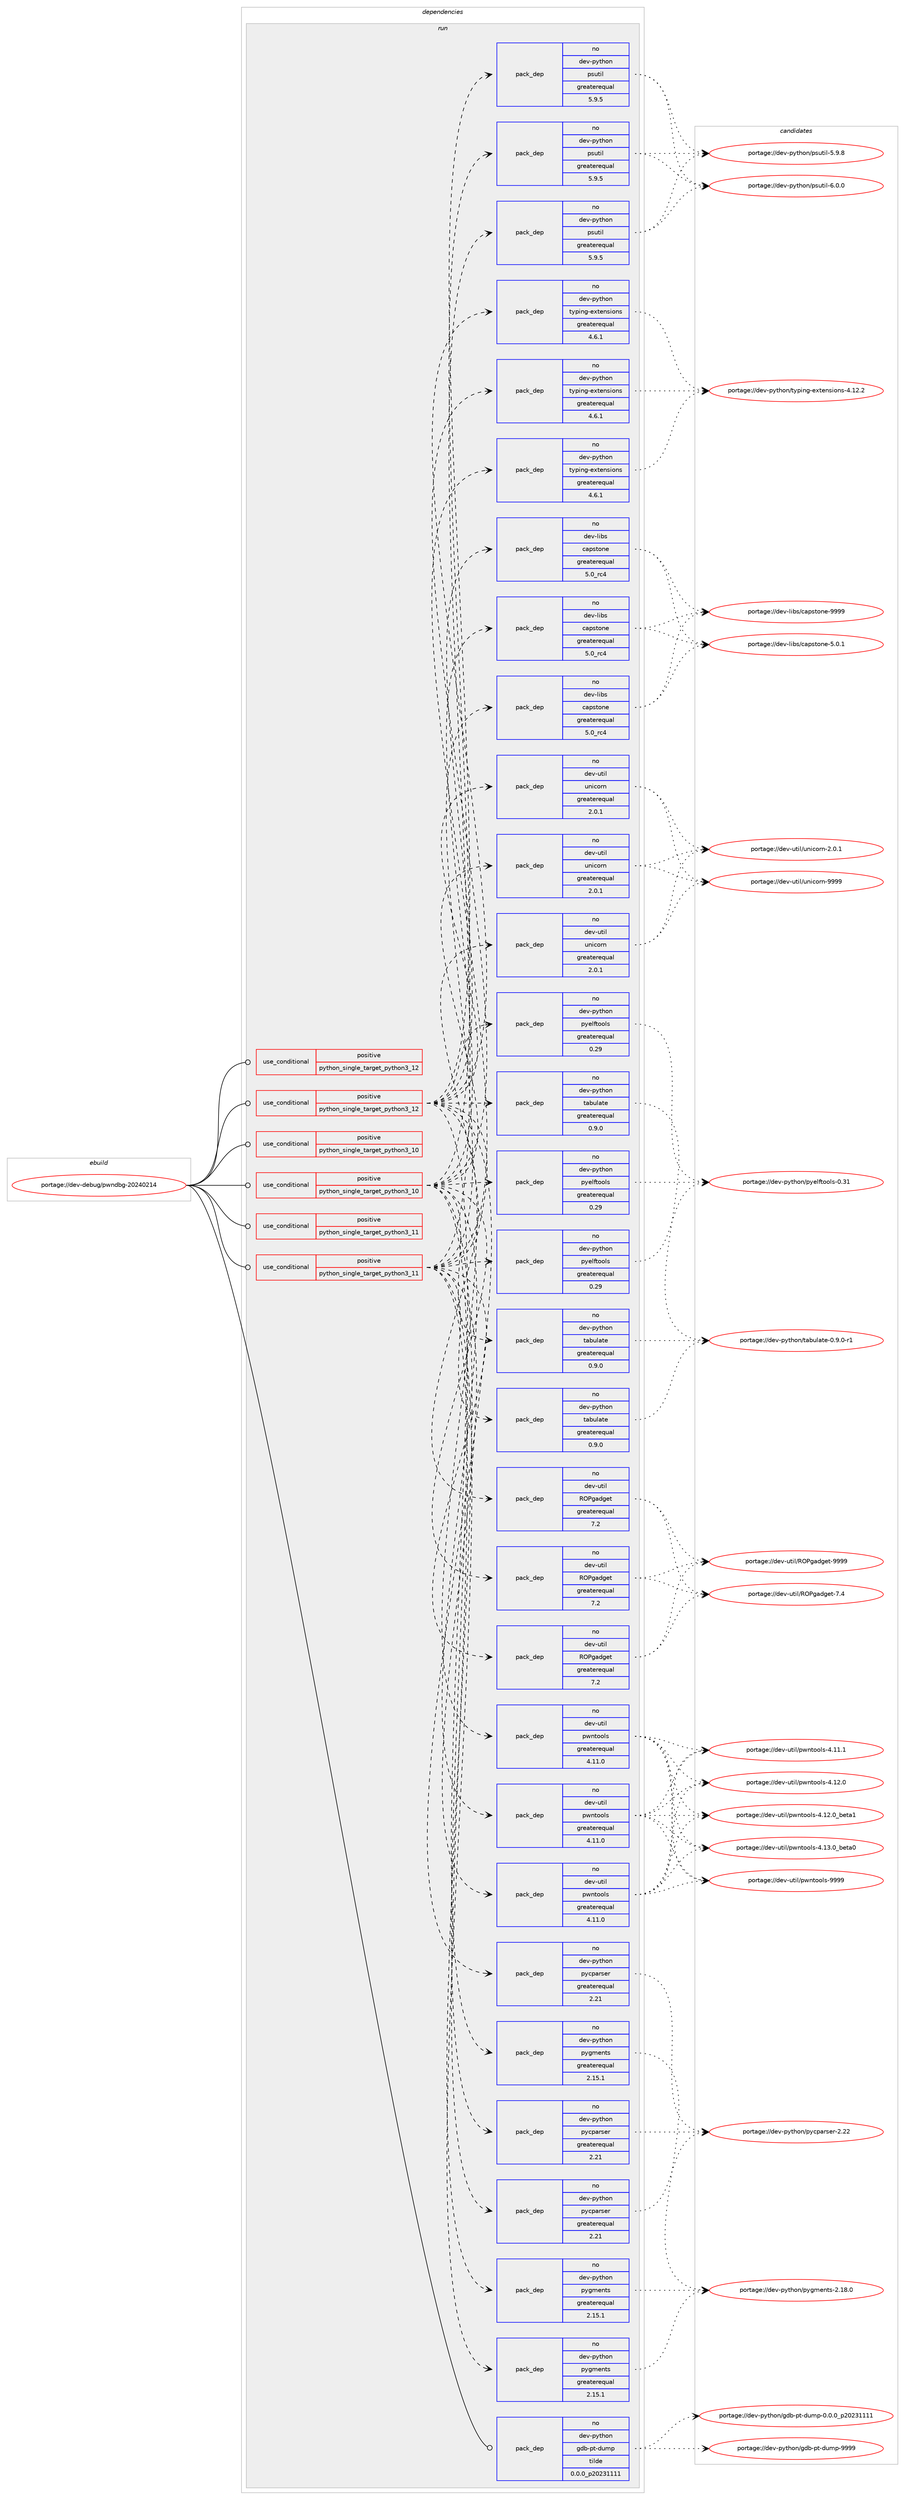 digraph prolog {

# *************
# Graph options
# *************

newrank=true;
concentrate=true;
compound=true;
graph [rankdir=LR,fontname=Helvetica,fontsize=10,ranksep=1.5];#, ranksep=2.5, nodesep=0.2];
edge  [arrowhead=vee];
node  [fontname=Helvetica,fontsize=10];

# **********
# The ebuild
# **********

subgraph cluster_leftcol {
color=gray;
rank=same;
label=<<i>ebuild</i>>;
id [label="portage://dev-debug/pwndbg-20240214", color=red, width=4, href="../dev-debug/pwndbg-20240214.svg"];
}

# ****************
# The dependencies
# ****************

subgraph cluster_midcol {
color=gray;
label=<<i>dependencies</i>>;
subgraph cluster_compile {
fillcolor="#eeeeee";
style=filled;
label=<<i>compile</i>>;
}
subgraph cluster_compileandrun {
fillcolor="#eeeeee";
style=filled;
label=<<i>compile and run</i>>;
}
subgraph cluster_run {
fillcolor="#eeeeee";
style=filled;
label=<<i>run</i>>;
subgraph cond18662 {
dependency32838 [label=<<TABLE BORDER="0" CELLBORDER="1" CELLSPACING="0" CELLPADDING="4"><TR><TD ROWSPAN="3" CELLPADDING="10">use_conditional</TD></TR><TR><TD>positive</TD></TR><TR><TD>python_single_target_python3_10</TD></TR></TABLE>>, shape=none, color=red];
# *** BEGIN UNKNOWN DEPENDENCY TYPE (TODO) ***
# dependency32838 -> package_dependency(portage://dev-debug/pwndbg-20240214,run,no,dev-lang,python,none,[,,],[slot(3.10)],[])
# *** END UNKNOWN DEPENDENCY TYPE (TODO) ***

}
id:e -> dependency32838:w [weight=20,style="solid",arrowhead="odot"];
subgraph cond18663 {
dependency32839 [label=<<TABLE BORDER="0" CELLBORDER="1" CELLSPACING="0" CELLPADDING="4"><TR><TD ROWSPAN="3" CELLPADDING="10">use_conditional</TD></TR><TR><TD>positive</TD></TR><TR><TD>python_single_target_python3_10</TD></TR></TABLE>>, shape=none, color=red];
subgraph pack13254 {
dependency32840 [label=<<TABLE BORDER="0" CELLBORDER="1" CELLSPACING="0" CELLPADDING="4" WIDTH="220"><TR><TD ROWSPAN="6" CELLPADDING="30">pack_dep</TD></TR><TR><TD WIDTH="110">no</TD></TR><TR><TD>dev-libs</TD></TR><TR><TD>capstone</TD></TR><TR><TD>greaterequal</TD></TR><TR><TD>5.0_rc4</TD></TR></TABLE>>, shape=none, color=blue];
}
dependency32839:e -> dependency32840:w [weight=20,style="dashed",arrowhead="vee"];
subgraph pack13255 {
dependency32841 [label=<<TABLE BORDER="0" CELLBORDER="1" CELLSPACING="0" CELLPADDING="4" WIDTH="220"><TR><TD ROWSPAN="6" CELLPADDING="30">pack_dep</TD></TR><TR><TD WIDTH="110">no</TD></TR><TR><TD>dev-python</TD></TR><TR><TD>psutil</TD></TR><TR><TD>greaterequal</TD></TR><TR><TD>5.9.5</TD></TR></TABLE>>, shape=none, color=blue];
}
dependency32839:e -> dependency32841:w [weight=20,style="dashed",arrowhead="vee"];
subgraph pack13256 {
dependency32842 [label=<<TABLE BORDER="0" CELLBORDER="1" CELLSPACING="0" CELLPADDING="4" WIDTH="220"><TR><TD ROWSPAN="6" CELLPADDING="30">pack_dep</TD></TR><TR><TD WIDTH="110">no</TD></TR><TR><TD>dev-python</TD></TR><TR><TD>pycparser</TD></TR><TR><TD>greaterequal</TD></TR><TR><TD>2.21</TD></TR></TABLE>>, shape=none, color=blue];
}
dependency32839:e -> dependency32842:w [weight=20,style="dashed",arrowhead="vee"];
subgraph pack13257 {
dependency32843 [label=<<TABLE BORDER="0" CELLBORDER="1" CELLSPACING="0" CELLPADDING="4" WIDTH="220"><TR><TD ROWSPAN="6" CELLPADDING="30">pack_dep</TD></TR><TR><TD WIDTH="110">no</TD></TR><TR><TD>dev-python</TD></TR><TR><TD>pyelftools</TD></TR><TR><TD>greaterequal</TD></TR><TR><TD>0.29</TD></TR></TABLE>>, shape=none, color=blue];
}
dependency32839:e -> dependency32843:w [weight=20,style="dashed",arrowhead="vee"];
subgraph pack13258 {
dependency32844 [label=<<TABLE BORDER="0" CELLBORDER="1" CELLSPACING="0" CELLPADDING="4" WIDTH="220"><TR><TD ROWSPAN="6" CELLPADDING="30">pack_dep</TD></TR><TR><TD WIDTH="110">no</TD></TR><TR><TD>dev-python</TD></TR><TR><TD>pygments</TD></TR><TR><TD>greaterequal</TD></TR><TR><TD>2.15.1</TD></TR></TABLE>>, shape=none, color=blue];
}
dependency32839:e -> dependency32844:w [weight=20,style="dashed",arrowhead="vee"];
subgraph pack13259 {
dependency32845 [label=<<TABLE BORDER="0" CELLBORDER="1" CELLSPACING="0" CELLPADDING="4" WIDTH="220"><TR><TD ROWSPAN="6" CELLPADDING="30">pack_dep</TD></TR><TR><TD WIDTH="110">no</TD></TR><TR><TD>dev-python</TD></TR><TR><TD>tabulate</TD></TR><TR><TD>greaterequal</TD></TR><TR><TD>0.9.0</TD></TR></TABLE>>, shape=none, color=blue];
}
dependency32839:e -> dependency32845:w [weight=20,style="dashed",arrowhead="vee"];
subgraph pack13260 {
dependency32846 [label=<<TABLE BORDER="0" CELLBORDER="1" CELLSPACING="0" CELLPADDING="4" WIDTH="220"><TR><TD ROWSPAN="6" CELLPADDING="30">pack_dep</TD></TR><TR><TD WIDTH="110">no</TD></TR><TR><TD>dev-python</TD></TR><TR><TD>typing-extensions</TD></TR><TR><TD>greaterequal</TD></TR><TR><TD>4.6.1</TD></TR></TABLE>>, shape=none, color=blue];
}
dependency32839:e -> dependency32846:w [weight=20,style="dashed",arrowhead="vee"];
subgraph pack13261 {
dependency32847 [label=<<TABLE BORDER="0" CELLBORDER="1" CELLSPACING="0" CELLPADDING="4" WIDTH="220"><TR><TD ROWSPAN="6" CELLPADDING="30">pack_dep</TD></TR><TR><TD WIDTH="110">no</TD></TR><TR><TD>dev-util</TD></TR><TR><TD>pwntools</TD></TR><TR><TD>greaterequal</TD></TR><TR><TD>4.11.0</TD></TR></TABLE>>, shape=none, color=blue];
}
dependency32839:e -> dependency32847:w [weight=20,style="dashed",arrowhead="vee"];
subgraph pack13262 {
dependency32848 [label=<<TABLE BORDER="0" CELLBORDER="1" CELLSPACING="0" CELLPADDING="4" WIDTH="220"><TR><TD ROWSPAN="6" CELLPADDING="30">pack_dep</TD></TR><TR><TD WIDTH="110">no</TD></TR><TR><TD>dev-util</TD></TR><TR><TD>ROPgadget</TD></TR><TR><TD>greaterequal</TD></TR><TR><TD>7.2</TD></TR></TABLE>>, shape=none, color=blue];
}
dependency32839:e -> dependency32848:w [weight=20,style="dashed",arrowhead="vee"];
subgraph pack13263 {
dependency32849 [label=<<TABLE BORDER="0" CELLBORDER="1" CELLSPACING="0" CELLPADDING="4" WIDTH="220"><TR><TD ROWSPAN="6" CELLPADDING="30">pack_dep</TD></TR><TR><TD WIDTH="110">no</TD></TR><TR><TD>dev-util</TD></TR><TR><TD>unicorn</TD></TR><TR><TD>greaterequal</TD></TR><TR><TD>2.0.1</TD></TR></TABLE>>, shape=none, color=blue];
}
dependency32839:e -> dependency32849:w [weight=20,style="dashed",arrowhead="vee"];
}
id:e -> dependency32839:w [weight=20,style="solid",arrowhead="odot"];
subgraph cond18664 {
dependency32850 [label=<<TABLE BORDER="0" CELLBORDER="1" CELLSPACING="0" CELLPADDING="4"><TR><TD ROWSPAN="3" CELLPADDING="10">use_conditional</TD></TR><TR><TD>positive</TD></TR><TR><TD>python_single_target_python3_11</TD></TR></TABLE>>, shape=none, color=red];
# *** BEGIN UNKNOWN DEPENDENCY TYPE (TODO) ***
# dependency32850 -> package_dependency(portage://dev-debug/pwndbg-20240214,run,no,dev-lang,python,none,[,,],[slot(3.11)],[])
# *** END UNKNOWN DEPENDENCY TYPE (TODO) ***

}
id:e -> dependency32850:w [weight=20,style="solid",arrowhead="odot"];
subgraph cond18665 {
dependency32851 [label=<<TABLE BORDER="0" CELLBORDER="1" CELLSPACING="0" CELLPADDING="4"><TR><TD ROWSPAN="3" CELLPADDING="10">use_conditional</TD></TR><TR><TD>positive</TD></TR><TR><TD>python_single_target_python3_11</TD></TR></TABLE>>, shape=none, color=red];
subgraph pack13264 {
dependency32852 [label=<<TABLE BORDER="0" CELLBORDER="1" CELLSPACING="0" CELLPADDING="4" WIDTH="220"><TR><TD ROWSPAN="6" CELLPADDING="30">pack_dep</TD></TR><TR><TD WIDTH="110">no</TD></TR><TR><TD>dev-libs</TD></TR><TR><TD>capstone</TD></TR><TR><TD>greaterequal</TD></TR><TR><TD>5.0_rc4</TD></TR></TABLE>>, shape=none, color=blue];
}
dependency32851:e -> dependency32852:w [weight=20,style="dashed",arrowhead="vee"];
subgraph pack13265 {
dependency32853 [label=<<TABLE BORDER="0" CELLBORDER="1" CELLSPACING="0" CELLPADDING="4" WIDTH="220"><TR><TD ROWSPAN="6" CELLPADDING="30">pack_dep</TD></TR><TR><TD WIDTH="110">no</TD></TR><TR><TD>dev-python</TD></TR><TR><TD>psutil</TD></TR><TR><TD>greaterequal</TD></TR><TR><TD>5.9.5</TD></TR></TABLE>>, shape=none, color=blue];
}
dependency32851:e -> dependency32853:w [weight=20,style="dashed",arrowhead="vee"];
subgraph pack13266 {
dependency32854 [label=<<TABLE BORDER="0" CELLBORDER="1" CELLSPACING="0" CELLPADDING="4" WIDTH="220"><TR><TD ROWSPAN="6" CELLPADDING="30">pack_dep</TD></TR><TR><TD WIDTH="110">no</TD></TR><TR><TD>dev-python</TD></TR><TR><TD>pycparser</TD></TR><TR><TD>greaterequal</TD></TR><TR><TD>2.21</TD></TR></TABLE>>, shape=none, color=blue];
}
dependency32851:e -> dependency32854:w [weight=20,style="dashed",arrowhead="vee"];
subgraph pack13267 {
dependency32855 [label=<<TABLE BORDER="0" CELLBORDER="1" CELLSPACING="0" CELLPADDING="4" WIDTH="220"><TR><TD ROWSPAN="6" CELLPADDING="30">pack_dep</TD></TR><TR><TD WIDTH="110">no</TD></TR><TR><TD>dev-python</TD></TR><TR><TD>pyelftools</TD></TR><TR><TD>greaterequal</TD></TR><TR><TD>0.29</TD></TR></TABLE>>, shape=none, color=blue];
}
dependency32851:e -> dependency32855:w [weight=20,style="dashed",arrowhead="vee"];
subgraph pack13268 {
dependency32856 [label=<<TABLE BORDER="0" CELLBORDER="1" CELLSPACING="0" CELLPADDING="4" WIDTH="220"><TR><TD ROWSPAN="6" CELLPADDING="30">pack_dep</TD></TR><TR><TD WIDTH="110">no</TD></TR><TR><TD>dev-python</TD></TR><TR><TD>pygments</TD></TR><TR><TD>greaterequal</TD></TR><TR><TD>2.15.1</TD></TR></TABLE>>, shape=none, color=blue];
}
dependency32851:e -> dependency32856:w [weight=20,style="dashed",arrowhead="vee"];
subgraph pack13269 {
dependency32857 [label=<<TABLE BORDER="0" CELLBORDER="1" CELLSPACING="0" CELLPADDING="4" WIDTH="220"><TR><TD ROWSPAN="6" CELLPADDING="30">pack_dep</TD></TR><TR><TD WIDTH="110">no</TD></TR><TR><TD>dev-python</TD></TR><TR><TD>tabulate</TD></TR><TR><TD>greaterequal</TD></TR><TR><TD>0.9.0</TD></TR></TABLE>>, shape=none, color=blue];
}
dependency32851:e -> dependency32857:w [weight=20,style="dashed",arrowhead="vee"];
subgraph pack13270 {
dependency32858 [label=<<TABLE BORDER="0" CELLBORDER="1" CELLSPACING="0" CELLPADDING="4" WIDTH="220"><TR><TD ROWSPAN="6" CELLPADDING="30">pack_dep</TD></TR><TR><TD WIDTH="110">no</TD></TR><TR><TD>dev-python</TD></TR><TR><TD>typing-extensions</TD></TR><TR><TD>greaterequal</TD></TR><TR><TD>4.6.1</TD></TR></TABLE>>, shape=none, color=blue];
}
dependency32851:e -> dependency32858:w [weight=20,style="dashed",arrowhead="vee"];
subgraph pack13271 {
dependency32859 [label=<<TABLE BORDER="0" CELLBORDER="1" CELLSPACING="0" CELLPADDING="4" WIDTH="220"><TR><TD ROWSPAN="6" CELLPADDING="30">pack_dep</TD></TR><TR><TD WIDTH="110">no</TD></TR><TR><TD>dev-util</TD></TR><TR><TD>pwntools</TD></TR><TR><TD>greaterequal</TD></TR><TR><TD>4.11.0</TD></TR></TABLE>>, shape=none, color=blue];
}
dependency32851:e -> dependency32859:w [weight=20,style="dashed",arrowhead="vee"];
subgraph pack13272 {
dependency32860 [label=<<TABLE BORDER="0" CELLBORDER="1" CELLSPACING="0" CELLPADDING="4" WIDTH="220"><TR><TD ROWSPAN="6" CELLPADDING="30">pack_dep</TD></TR><TR><TD WIDTH="110">no</TD></TR><TR><TD>dev-util</TD></TR><TR><TD>ROPgadget</TD></TR><TR><TD>greaterequal</TD></TR><TR><TD>7.2</TD></TR></TABLE>>, shape=none, color=blue];
}
dependency32851:e -> dependency32860:w [weight=20,style="dashed",arrowhead="vee"];
subgraph pack13273 {
dependency32861 [label=<<TABLE BORDER="0" CELLBORDER="1" CELLSPACING="0" CELLPADDING="4" WIDTH="220"><TR><TD ROWSPAN="6" CELLPADDING="30">pack_dep</TD></TR><TR><TD WIDTH="110">no</TD></TR><TR><TD>dev-util</TD></TR><TR><TD>unicorn</TD></TR><TR><TD>greaterequal</TD></TR><TR><TD>2.0.1</TD></TR></TABLE>>, shape=none, color=blue];
}
dependency32851:e -> dependency32861:w [weight=20,style="dashed",arrowhead="vee"];
}
id:e -> dependency32851:w [weight=20,style="solid",arrowhead="odot"];
subgraph cond18666 {
dependency32862 [label=<<TABLE BORDER="0" CELLBORDER="1" CELLSPACING="0" CELLPADDING="4"><TR><TD ROWSPAN="3" CELLPADDING="10">use_conditional</TD></TR><TR><TD>positive</TD></TR><TR><TD>python_single_target_python3_12</TD></TR></TABLE>>, shape=none, color=red];
# *** BEGIN UNKNOWN DEPENDENCY TYPE (TODO) ***
# dependency32862 -> package_dependency(portage://dev-debug/pwndbg-20240214,run,no,dev-lang,python,none,[,,],[slot(3.12)],[])
# *** END UNKNOWN DEPENDENCY TYPE (TODO) ***

}
id:e -> dependency32862:w [weight=20,style="solid",arrowhead="odot"];
subgraph cond18667 {
dependency32863 [label=<<TABLE BORDER="0" CELLBORDER="1" CELLSPACING="0" CELLPADDING="4"><TR><TD ROWSPAN="3" CELLPADDING="10">use_conditional</TD></TR><TR><TD>positive</TD></TR><TR><TD>python_single_target_python3_12</TD></TR></TABLE>>, shape=none, color=red];
subgraph pack13274 {
dependency32864 [label=<<TABLE BORDER="0" CELLBORDER="1" CELLSPACING="0" CELLPADDING="4" WIDTH="220"><TR><TD ROWSPAN="6" CELLPADDING="30">pack_dep</TD></TR><TR><TD WIDTH="110">no</TD></TR><TR><TD>dev-libs</TD></TR><TR><TD>capstone</TD></TR><TR><TD>greaterequal</TD></TR><TR><TD>5.0_rc4</TD></TR></TABLE>>, shape=none, color=blue];
}
dependency32863:e -> dependency32864:w [weight=20,style="dashed",arrowhead="vee"];
subgraph pack13275 {
dependency32865 [label=<<TABLE BORDER="0" CELLBORDER="1" CELLSPACING="0" CELLPADDING="4" WIDTH="220"><TR><TD ROWSPAN="6" CELLPADDING="30">pack_dep</TD></TR><TR><TD WIDTH="110">no</TD></TR><TR><TD>dev-python</TD></TR><TR><TD>psutil</TD></TR><TR><TD>greaterequal</TD></TR><TR><TD>5.9.5</TD></TR></TABLE>>, shape=none, color=blue];
}
dependency32863:e -> dependency32865:w [weight=20,style="dashed",arrowhead="vee"];
subgraph pack13276 {
dependency32866 [label=<<TABLE BORDER="0" CELLBORDER="1" CELLSPACING="0" CELLPADDING="4" WIDTH="220"><TR><TD ROWSPAN="6" CELLPADDING="30">pack_dep</TD></TR><TR><TD WIDTH="110">no</TD></TR><TR><TD>dev-python</TD></TR><TR><TD>pycparser</TD></TR><TR><TD>greaterequal</TD></TR><TR><TD>2.21</TD></TR></TABLE>>, shape=none, color=blue];
}
dependency32863:e -> dependency32866:w [weight=20,style="dashed",arrowhead="vee"];
subgraph pack13277 {
dependency32867 [label=<<TABLE BORDER="0" CELLBORDER="1" CELLSPACING="0" CELLPADDING="4" WIDTH="220"><TR><TD ROWSPAN="6" CELLPADDING="30">pack_dep</TD></TR><TR><TD WIDTH="110">no</TD></TR><TR><TD>dev-python</TD></TR><TR><TD>pyelftools</TD></TR><TR><TD>greaterequal</TD></TR><TR><TD>0.29</TD></TR></TABLE>>, shape=none, color=blue];
}
dependency32863:e -> dependency32867:w [weight=20,style="dashed",arrowhead="vee"];
subgraph pack13278 {
dependency32868 [label=<<TABLE BORDER="0" CELLBORDER="1" CELLSPACING="0" CELLPADDING="4" WIDTH="220"><TR><TD ROWSPAN="6" CELLPADDING="30">pack_dep</TD></TR><TR><TD WIDTH="110">no</TD></TR><TR><TD>dev-python</TD></TR><TR><TD>pygments</TD></TR><TR><TD>greaterequal</TD></TR><TR><TD>2.15.1</TD></TR></TABLE>>, shape=none, color=blue];
}
dependency32863:e -> dependency32868:w [weight=20,style="dashed",arrowhead="vee"];
subgraph pack13279 {
dependency32869 [label=<<TABLE BORDER="0" CELLBORDER="1" CELLSPACING="0" CELLPADDING="4" WIDTH="220"><TR><TD ROWSPAN="6" CELLPADDING="30">pack_dep</TD></TR><TR><TD WIDTH="110">no</TD></TR><TR><TD>dev-python</TD></TR><TR><TD>tabulate</TD></TR><TR><TD>greaterequal</TD></TR><TR><TD>0.9.0</TD></TR></TABLE>>, shape=none, color=blue];
}
dependency32863:e -> dependency32869:w [weight=20,style="dashed",arrowhead="vee"];
subgraph pack13280 {
dependency32870 [label=<<TABLE BORDER="0" CELLBORDER="1" CELLSPACING="0" CELLPADDING="4" WIDTH="220"><TR><TD ROWSPAN="6" CELLPADDING="30">pack_dep</TD></TR><TR><TD WIDTH="110">no</TD></TR><TR><TD>dev-python</TD></TR><TR><TD>typing-extensions</TD></TR><TR><TD>greaterequal</TD></TR><TR><TD>4.6.1</TD></TR></TABLE>>, shape=none, color=blue];
}
dependency32863:e -> dependency32870:w [weight=20,style="dashed",arrowhead="vee"];
subgraph pack13281 {
dependency32871 [label=<<TABLE BORDER="0" CELLBORDER="1" CELLSPACING="0" CELLPADDING="4" WIDTH="220"><TR><TD ROWSPAN="6" CELLPADDING="30">pack_dep</TD></TR><TR><TD WIDTH="110">no</TD></TR><TR><TD>dev-util</TD></TR><TR><TD>pwntools</TD></TR><TR><TD>greaterequal</TD></TR><TR><TD>4.11.0</TD></TR></TABLE>>, shape=none, color=blue];
}
dependency32863:e -> dependency32871:w [weight=20,style="dashed",arrowhead="vee"];
subgraph pack13282 {
dependency32872 [label=<<TABLE BORDER="0" CELLBORDER="1" CELLSPACING="0" CELLPADDING="4" WIDTH="220"><TR><TD ROWSPAN="6" CELLPADDING="30">pack_dep</TD></TR><TR><TD WIDTH="110">no</TD></TR><TR><TD>dev-util</TD></TR><TR><TD>ROPgadget</TD></TR><TR><TD>greaterequal</TD></TR><TR><TD>7.2</TD></TR></TABLE>>, shape=none, color=blue];
}
dependency32863:e -> dependency32872:w [weight=20,style="dashed",arrowhead="vee"];
subgraph pack13283 {
dependency32873 [label=<<TABLE BORDER="0" CELLBORDER="1" CELLSPACING="0" CELLPADDING="4" WIDTH="220"><TR><TD ROWSPAN="6" CELLPADDING="30">pack_dep</TD></TR><TR><TD WIDTH="110">no</TD></TR><TR><TD>dev-util</TD></TR><TR><TD>unicorn</TD></TR><TR><TD>greaterequal</TD></TR><TR><TD>2.0.1</TD></TR></TABLE>>, shape=none, color=blue];
}
dependency32863:e -> dependency32873:w [weight=20,style="dashed",arrowhead="vee"];
}
id:e -> dependency32863:w [weight=20,style="solid",arrowhead="odot"];
# *** BEGIN UNKNOWN DEPENDENCY TYPE (TODO) ***
# id -> package_dependency(portage://dev-debug/pwndbg-20240214,run,no,dev-debug,gdb,none,[,,],[],[use(enable(python),none),use(optenable(python_single_target_python3_10),negative),use(optenable(python_single_target_python3_11),negative),use(optenable(python_single_target_python3_12),negative)])
# *** END UNKNOWN DEPENDENCY TYPE (TODO) ***

subgraph pack13284 {
dependency32874 [label=<<TABLE BORDER="0" CELLBORDER="1" CELLSPACING="0" CELLPADDING="4" WIDTH="220"><TR><TD ROWSPAN="6" CELLPADDING="30">pack_dep</TD></TR><TR><TD WIDTH="110">no</TD></TR><TR><TD>dev-python</TD></TR><TR><TD>gdb-pt-dump</TD></TR><TR><TD>tilde</TD></TR><TR><TD>0.0.0_p20231111</TD></TR></TABLE>>, shape=none, color=blue];
}
id:e -> dependency32874:w [weight=20,style="solid",arrowhead="odot"];
}
}

# **************
# The candidates
# **************

subgraph cluster_choices {
rank=same;
color=gray;
label=<<i>candidates</i>>;

subgraph choice13254 {
color=black;
nodesep=1;
choice1001011184510810598115479997112115116111110101455346484649 [label="portage://dev-libs/capstone-5.0.1", color=red, width=4,href="../dev-libs/capstone-5.0.1.svg"];
choice10010111845108105981154799971121151161111101014557575757 [label="portage://dev-libs/capstone-9999", color=red, width=4,href="../dev-libs/capstone-9999.svg"];
dependency32840:e -> choice1001011184510810598115479997112115116111110101455346484649:w [style=dotted,weight="100"];
dependency32840:e -> choice10010111845108105981154799971121151161111101014557575757:w [style=dotted,weight="100"];
}
subgraph choice13255 {
color=black;
nodesep=1;
choice1001011184511212111610411111047112115117116105108455346574656 [label="portage://dev-python/psutil-5.9.8", color=red, width=4,href="../dev-python/psutil-5.9.8.svg"];
choice1001011184511212111610411111047112115117116105108455446484648 [label="portage://dev-python/psutil-6.0.0", color=red, width=4,href="../dev-python/psutil-6.0.0.svg"];
dependency32841:e -> choice1001011184511212111610411111047112115117116105108455346574656:w [style=dotted,weight="100"];
dependency32841:e -> choice1001011184511212111610411111047112115117116105108455446484648:w [style=dotted,weight="100"];
}
subgraph choice13256 {
color=black;
nodesep=1;
choice100101118451121211161041111104711212199112971141151011144550465050 [label="portage://dev-python/pycparser-2.22", color=red, width=4,href="../dev-python/pycparser-2.22.svg"];
dependency32842:e -> choice100101118451121211161041111104711212199112971141151011144550465050:w [style=dotted,weight="100"];
}
subgraph choice13257 {
color=black;
nodesep=1;
choice10010111845112121116104111110471121211011081021161111111081154548465149 [label="portage://dev-python/pyelftools-0.31", color=red, width=4,href="../dev-python/pyelftools-0.31.svg"];
dependency32843:e -> choice10010111845112121116104111110471121211011081021161111111081154548465149:w [style=dotted,weight="100"];
}
subgraph choice13258 {
color=black;
nodesep=1;
choice100101118451121211161041111104711212110310910111011611545504649564648 [label="portage://dev-python/pygments-2.18.0", color=red, width=4,href="../dev-python/pygments-2.18.0.svg"];
dependency32844:e -> choice100101118451121211161041111104711212110310910111011611545504649564648:w [style=dotted,weight="100"];
}
subgraph choice13259 {
color=black;
nodesep=1;
choice10010111845112121116104111110471169798117108971161014548465746484511449 [label="portage://dev-python/tabulate-0.9.0-r1", color=red, width=4,href="../dev-python/tabulate-0.9.0-r1.svg"];
dependency32845:e -> choice10010111845112121116104111110471169798117108971161014548465746484511449:w [style=dotted,weight="100"];
}
subgraph choice13260 {
color=black;
nodesep=1;
choice10010111845112121116104111110471161211121051101034510112011610111011510511111011545524649504650 [label="portage://dev-python/typing-extensions-4.12.2", color=red, width=4,href="../dev-python/typing-extensions-4.12.2.svg"];
dependency32846:e -> choice10010111845112121116104111110471161211121051101034510112011610111011510511111011545524649504650:w [style=dotted,weight="100"];
}
subgraph choice13261 {
color=black;
nodesep=1;
choice100101118451171161051084711211911011611111110811545524649494649 [label="portage://dev-util/pwntools-4.11.1", color=red, width=4,href="../dev-util/pwntools-4.11.1.svg"];
choice100101118451171161051084711211911011611111110811545524649504648 [label="portage://dev-util/pwntools-4.12.0", color=red, width=4,href="../dev-util/pwntools-4.12.0.svg"];
choice10010111845117116105108471121191101161111111081154552464950464895981011169749 [label="portage://dev-util/pwntools-4.12.0_beta1", color=red, width=4,href="../dev-util/pwntools-4.12.0_beta1.svg"];
choice10010111845117116105108471121191101161111111081154552464951464895981011169748 [label="portage://dev-util/pwntools-4.13.0_beta0", color=red, width=4,href="../dev-util/pwntools-4.13.0_beta0.svg"];
choice10010111845117116105108471121191101161111111081154557575757 [label="portage://dev-util/pwntools-9999", color=red, width=4,href="../dev-util/pwntools-9999.svg"];
dependency32847:e -> choice100101118451171161051084711211911011611111110811545524649494649:w [style=dotted,weight="100"];
dependency32847:e -> choice100101118451171161051084711211911011611111110811545524649504648:w [style=dotted,weight="100"];
dependency32847:e -> choice10010111845117116105108471121191101161111111081154552464950464895981011169749:w [style=dotted,weight="100"];
dependency32847:e -> choice10010111845117116105108471121191101161111111081154552464951464895981011169748:w [style=dotted,weight="100"];
dependency32847:e -> choice10010111845117116105108471121191101161111111081154557575757:w [style=dotted,weight="100"];
}
subgraph choice13262 {
color=black;
nodesep=1;
choice10010111845117116105108478279801039710010310111645554652 [label="portage://dev-util/ROPgadget-7.4", color=red, width=4,href="../dev-util/ROPgadget-7.4.svg"];
choice1001011184511711610510847827980103971001031011164557575757 [label="portage://dev-util/ROPgadget-9999", color=red, width=4,href="../dev-util/ROPgadget-9999.svg"];
dependency32848:e -> choice10010111845117116105108478279801039710010310111645554652:w [style=dotted,weight="100"];
dependency32848:e -> choice1001011184511711610510847827980103971001031011164557575757:w [style=dotted,weight="100"];
}
subgraph choice13263 {
color=black;
nodesep=1;
choice100101118451171161051084711711010599111114110455046484649 [label="portage://dev-util/unicorn-2.0.1", color=red, width=4,href="../dev-util/unicorn-2.0.1.svg"];
choice1001011184511711610510847117110105991111141104557575757 [label="portage://dev-util/unicorn-9999", color=red, width=4,href="../dev-util/unicorn-9999.svg"];
dependency32849:e -> choice100101118451171161051084711711010599111114110455046484649:w [style=dotted,weight="100"];
dependency32849:e -> choice1001011184511711610510847117110105991111141104557575757:w [style=dotted,weight="100"];
}
subgraph choice13264 {
color=black;
nodesep=1;
choice1001011184510810598115479997112115116111110101455346484649 [label="portage://dev-libs/capstone-5.0.1", color=red, width=4,href="../dev-libs/capstone-5.0.1.svg"];
choice10010111845108105981154799971121151161111101014557575757 [label="portage://dev-libs/capstone-9999", color=red, width=4,href="../dev-libs/capstone-9999.svg"];
dependency32852:e -> choice1001011184510810598115479997112115116111110101455346484649:w [style=dotted,weight="100"];
dependency32852:e -> choice10010111845108105981154799971121151161111101014557575757:w [style=dotted,weight="100"];
}
subgraph choice13265 {
color=black;
nodesep=1;
choice1001011184511212111610411111047112115117116105108455346574656 [label="portage://dev-python/psutil-5.9.8", color=red, width=4,href="../dev-python/psutil-5.9.8.svg"];
choice1001011184511212111610411111047112115117116105108455446484648 [label="portage://dev-python/psutil-6.0.0", color=red, width=4,href="../dev-python/psutil-6.0.0.svg"];
dependency32853:e -> choice1001011184511212111610411111047112115117116105108455346574656:w [style=dotted,weight="100"];
dependency32853:e -> choice1001011184511212111610411111047112115117116105108455446484648:w [style=dotted,weight="100"];
}
subgraph choice13266 {
color=black;
nodesep=1;
choice100101118451121211161041111104711212199112971141151011144550465050 [label="portage://dev-python/pycparser-2.22", color=red, width=4,href="../dev-python/pycparser-2.22.svg"];
dependency32854:e -> choice100101118451121211161041111104711212199112971141151011144550465050:w [style=dotted,weight="100"];
}
subgraph choice13267 {
color=black;
nodesep=1;
choice10010111845112121116104111110471121211011081021161111111081154548465149 [label="portage://dev-python/pyelftools-0.31", color=red, width=4,href="../dev-python/pyelftools-0.31.svg"];
dependency32855:e -> choice10010111845112121116104111110471121211011081021161111111081154548465149:w [style=dotted,weight="100"];
}
subgraph choice13268 {
color=black;
nodesep=1;
choice100101118451121211161041111104711212110310910111011611545504649564648 [label="portage://dev-python/pygments-2.18.0", color=red, width=4,href="../dev-python/pygments-2.18.0.svg"];
dependency32856:e -> choice100101118451121211161041111104711212110310910111011611545504649564648:w [style=dotted,weight="100"];
}
subgraph choice13269 {
color=black;
nodesep=1;
choice10010111845112121116104111110471169798117108971161014548465746484511449 [label="portage://dev-python/tabulate-0.9.0-r1", color=red, width=4,href="../dev-python/tabulate-0.9.0-r1.svg"];
dependency32857:e -> choice10010111845112121116104111110471169798117108971161014548465746484511449:w [style=dotted,weight="100"];
}
subgraph choice13270 {
color=black;
nodesep=1;
choice10010111845112121116104111110471161211121051101034510112011610111011510511111011545524649504650 [label="portage://dev-python/typing-extensions-4.12.2", color=red, width=4,href="../dev-python/typing-extensions-4.12.2.svg"];
dependency32858:e -> choice10010111845112121116104111110471161211121051101034510112011610111011510511111011545524649504650:w [style=dotted,weight="100"];
}
subgraph choice13271 {
color=black;
nodesep=1;
choice100101118451171161051084711211911011611111110811545524649494649 [label="portage://dev-util/pwntools-4.11.1", color=red, width=4,href="../dev-util/pwntools-4.11.1.svg"];
choice100101118451171161051084711211911011611111110811545524649504648 [label="portage://dev-util/pwntools-4.12.0", color=red, width=4,href="../dev-util/pwntools-4.12.0.svg"];
choice10010111845117116105108471121191101161111111081154552464950464895981011169749 [label="portage://dev-util/pwntools-4.12.0_beta1", color=red, width=4,href="../dev-util/pwntools-4.12.0_beta1.svg"];
choice10010111845117116105108471121191101161111111081154552464951464895981011169748 [label="portage://dev-util/pwntools-4.13.0_beta0", color=red, width=4,href="../dev-util/pwntools-4.13.0_beta0.svg"];
choice10010111845117116105108471121191101161111111081154557575757 [label="portage://dev-util/pwntools-9999", color=red, width=4,href="../dev-util/pwntools-9999.svg"];
dependency32859:e -> choice100101118451171161051084711211911011611111110811545524649494649:w [style=dotted,weight="100"];
dependency32859:e -> choice100101118451171161051084711211911011611111110811545524649504648:w [style=dotted,weight="100"];
dependency32859:e -> choice10010111845117116105108471121191101161111111081154552464950464895981011169749:w [style=dotted,weight="100"];
dependency32859:e -> choice10010111845117116105108471121191101161111111081154552464951464895981011169748:w [style=dotted,weight="100"];
dependency32859:e -> choice10010111845117116105108471121191101161111111081154557575757:w [style=dotted,weight="100"];
}
subgraph choice13272 {
color=black;
nodesep=1;
choice10010111845117116105108478279801039710010310111645554652 [label="portage://dev-util/ROPgadget-7.4", color=red, width=4,href="../dev-util/ROPgadget-7.4.svg"];
choice1001011184511711610510847827980103971001031011164557575757 [label="portage://dev-util/ROPgadget-9999", color=red, width=4,href="../dev-util/ROPgadget-9999.svg"];
dependency32860:e -> choice10010111845117116105108478279801039710010310111645554652:w [style=dotted,weight="100"];
dependency32860:e -> choice1001011184511711610510847827980103971001031011164557575757:w [style=dotted,weight="100"];
}
subgraph choice13273 {
color=black;
nodesep=1;
choice100101118451171161051084711711010599111114110455046484649 [label="portage://dev-util/unicorn-2.0.1", color=red, width=4,href="../dev-util/unicorn-2.0.1.svg"];
choice1001011184511711610510847117110105991111141104557575757 [label="portage://dev-util/unicorn-9999", color=red, width=4,href="../dev-util/unicorn-9999.svg"];
dependency32861:e -> choice100101118451171161051084711711010599111114110455046484649:w [style=dotted,weight="100"];
dependency32861:e -> choice1001011184511711610510847117110105991111141104557575757:w [style=dotted,weight="100"];
}
subgraph choice13274 {
color=black;
nodesep=1;
choice1001011184510810598115479997112115116111110101455346484649 [label="portage://dev-libs/capstone-5.0.1", color=red, width=4,href="../dev-libs/capstone-5.0.1.svg"];
choice10010111845108105981154799971121151161111101014557575757 [label="portage://dev-libs/capstone-9999", color=red, width=4,href="../dev-libs/capstone-9999.svg"];
dependency32864:e -> choice1001011184510810598115479997112115116111110101455346484649:w [style=dotted,weight="100"];
dependency32864:e -> choice10010111845108105981154799971121151161111101014557575757:w [style=dotted,weight="100"];
}
subgraph choice13275 {
color=black;
nodesep=1;
choice1001011184511212111610411111047112115117116105108455346574656 [label="portage://dev-python/psutil-5.9.8", color=red, width=4,href="../dev-python/psutil-5.9.8.svg"];
choice1001011184511212111610411111047112115117116105108455446484648 [label="portage://dev-python/psutil-6.0.0", color=red, width=4,href="../dev-python/psutil-6.0.0.svg"];
dependency32865:e -> choice1001011184511212111610411111047112115117116105108455346574656:w [style=dotted,weight="100"];
dependency32865:e -> choice1001011184511212111610411111047112115117116105108455446484648:w [style=dotted,weight="100"];
}
subgraph choice13276 {
color=black;
nodesep=1;
choice100101118451121211161041111104711212199112971141151011144550465050 [label="portage://dev-python/pycparser-2.22", color=red, width=4,href="../dev-python/pycparser-2.22.svg"];
dependency32866:e -> choice100101118451121211161041111104711212199112971141151011144550465050:w [style=dotted,weight="100"];
}
subgraph choice13277 {
color=black;
nodesep=1;
choice10010111845112121116104111110471121211011081021161111111081154548465149 [label="portage://dev-python/pyelftools-0.31", color=red, width=4,href="../dev-python/pyelftools-0.31.svg"];
dependency32867:e -> choice10010111845112121116104111110471121211011081021161111111081154548465149:w [style=dotted,weight="100"];
}
subgraph choice13278 {
color=black;
nodesep=1;
choice100101118451121211161041111104711212110310910111011611545504649564648 [label="portage://dev-python/pygments-2.18.0", color=red, width=4,href="../dev-python/pygments-2.18.0.svg"];
dependency32868:e -> choice100101118451121211161041111104711212110310910111011611545504649564648:w [style=dotted,weight="100"];
}
subgraph choice13279 {
color=black;
nodesep=1;
choice10010111845112121116104111110471169798117108971161014548465746484511449 [label="portage://dev-python/tabulate-0.9.0-r1", color=red, width=4,href="../dev-python/tabulate-0.9.0-r1.svg"];
dependency32869:e -> choice10010111845112121116104111110471169798117108971161014548465746484511449:w [style=dotted,weight="100"];
}
subgraph choice13280 {
color=black;
nodesep=1;
choice10010111845112121116104111110471161211121051101034510112011610111011510511111011545524649504650 [label="portage://dev-python/typing-extensions-4.12.2", color=red, width=4,href="../dev-python/typing-extensions-4.12.2.svg"];
dependency32870:e -> choice10010111845112121116104111110471161211121051101034510112011610111011510511111011545524649504650:w [style=dotted,weight="100"];
}
subgraph choice13281 {
color=black;
nodesep=1;
choice100101118451171161051084711211911011611111110811545524649494649 [label="portage://dev-util/pwntools-4.11.1", color=red, width=4,href="../dev-util/pwntools-4.11.1.svg"];
choice100101118451171161051084711211911011611111110811545524649504648 [label="portage://dev-util/pwntools-4.12.0", color=red, width=4,href="../dev-util/pwntools-4.12.0.svg"];
choice10010111845117116105108471121191101161111111081154552464950464895981011169749 [label="portage://dev-util/pwntools-4.12.0_beta1", color=red, width=4,href="../dev-util/pwntools-4.12.0_beta1.svg"];
choice10010111845117116105108471121191101161111111081154552464951464895981011169748 [label="portage://dev-util/pwntools-4.13.0_beta0", color=red, width=4,href="../dev-util/pwntools-4.13.0_beta0.svg"];
choice10010111845117116105108471121191101161111111081154557575757 [label="portage://dev-util/pwntools-9999", color=red, width=4,href="../dev-util/pwntools-9999.svg"];
dependency32871:e -> choice100101118451171161051084711211911011611111110811545524649494649:w [style=dotted,weight="100"];
dependency32871:e -> choice100101118451171161051084711211911011611111110811545524649504648:w [style=dotted,weight="100"];
dependency32871:e -> choice10010111845117116105108471121191101161111111081154552464950464895981011169749:w [style=dotted,weight="100"];
dependency32871:e -> choice10010111845117116105108471121191101161111111081154552464951464895981011169748:w [style=dotted,weight="100"];
dependency32871:e -> choice10010111845117116105108471121191101161111111081154557575757:w [style=dotted,weight="100"];
}
subgraph choice13282 {
color=black;
nodesep=1;
choice10010111845117116105108478279801039710010310111645554652 [label="portage://dev-util/ROPgadget-7.4", color=red, width=4,href="../dev-util/ROPgadget-7.4.svg"];
choice1001011184511711610510847827980103971001031011164557575757 [label="portage://dev-util/ROPgadget-9999", color=red, width=4,href="../dev-util/ROPgadget-9999.svg"];
dependency32872:e -> choice10010111845117116105108478279801039710010310111645554652:w [style=dotted,weight="100"];
dependency32872:e -> choice1001011184511711610510847827980103971001031011164557575757:w [style=dotted,weight="100"];
}
subgraph choice13283 {
color=black;
nodesep=1;
choice100101118451171161051084711711010599111114110455046484649 [label="portage://dev-util/unicorn-2.0.1", color=red, width=4,href="../dev-util/unicorn-2.0.1.svg"];
choice1001011184511711610510847117110105991111141104557575757 [label="portage://dev-util/unicorn-9999", color=red, width=4,href="../dev-util/unicorn-9999.svg"];
dependency32873:e -> choice100101118451171161051084711711010599111114110455046484649:w [style=dotted,weight="100"];
dependency32873:e -> choice1001011184511711610510847117110105991111141104557575757:w [style=dotted,weight="100"];
}
subgraph choice13284 {
color=black;
nodesep=1;
choice1001011184511212111610411111047103100984511211645100117109112454846484648951125048505149494949 [label="portage://dev-python/gdb-pt-dump-0.0.0_p20231111", color=red, width=4,href="../dev-python/gdb-pt-dump-0.0.0_p20231111.svg"];
choice10010111845112121116104111110471031009845112116451001171091124557575757 [label="portage://dev-python/gdb-pt-dump-9999", color=red, width=4,href="../dev-python/gdb-pt-dump-9999.svg"];
dependency32874:e -> choice1001011184511212111610411111047103100984511211645100117109112454846484648951125048505149494949:w [style=dotted,weight="100"];
dependency32874:e -> choice10010111845112121116104111110471031009845112116451001171091124557575757:w [style=dotted,weight="100"];
}
}

}
